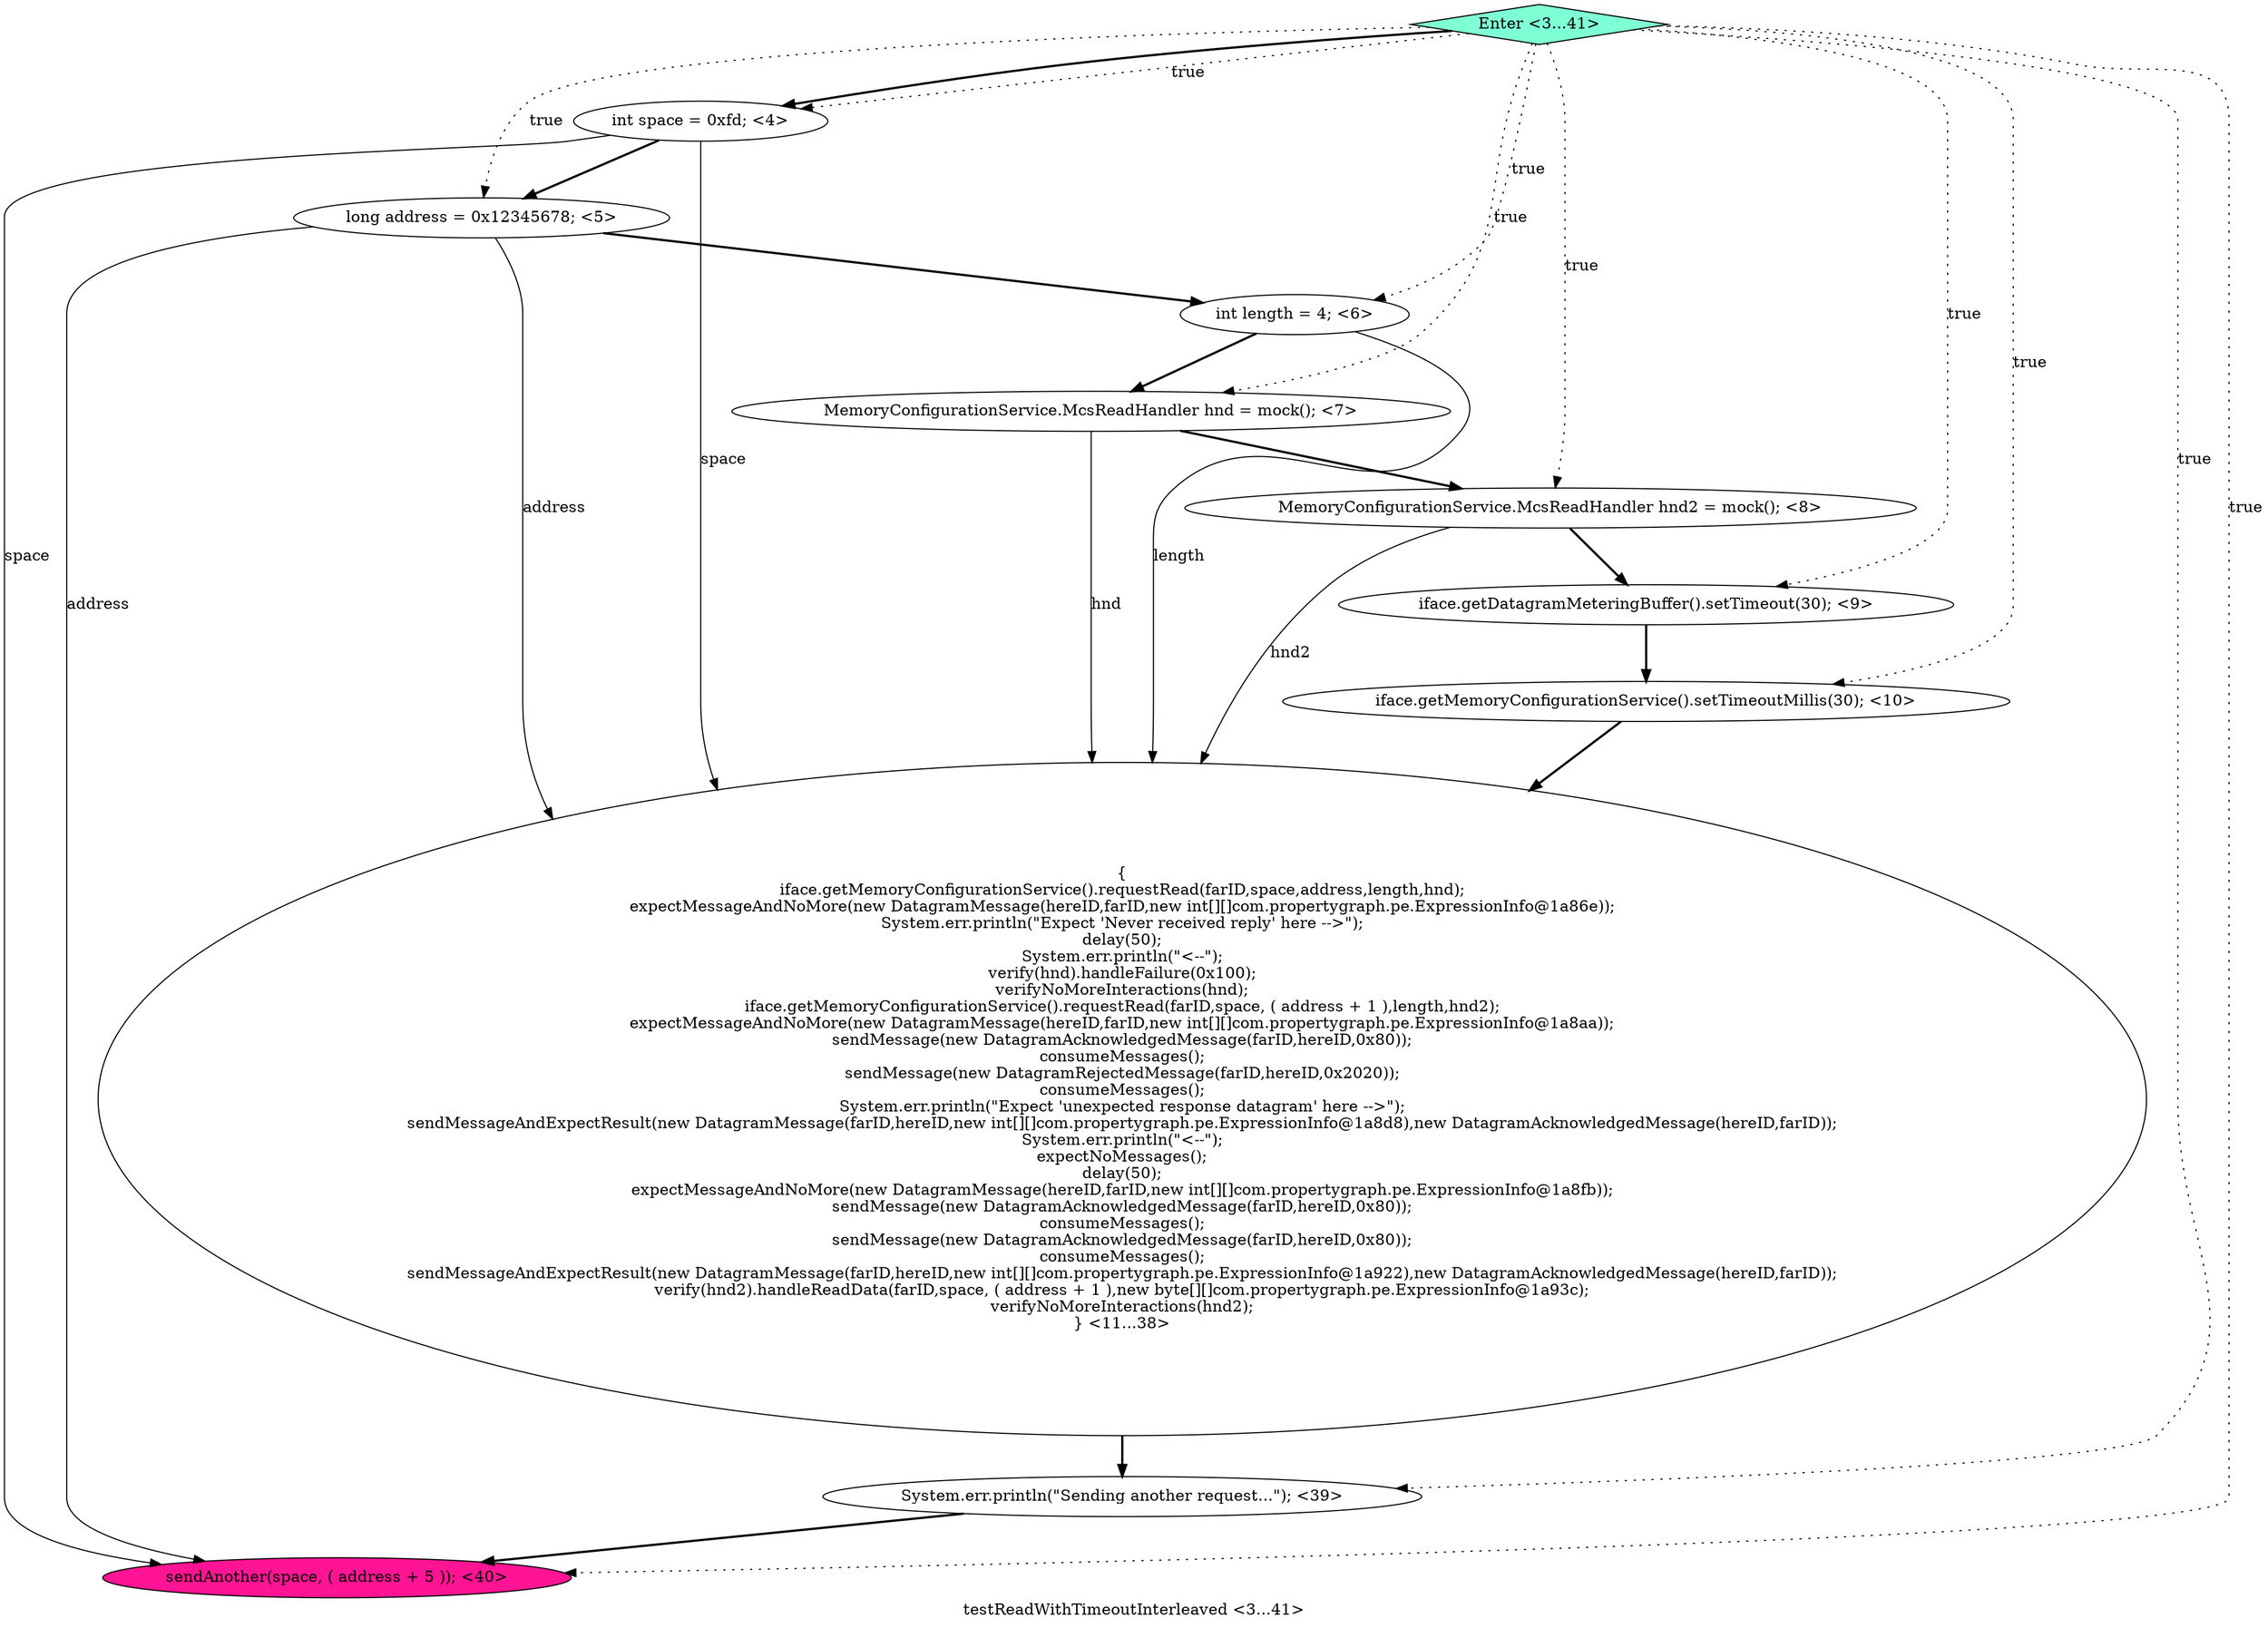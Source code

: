 digraph PDG {
label = "testReadWithTimeoutInterleaved <3...41>";
0.2 [style = filled, label = "int length = 4; <6>", fillcolor = white, shape = ellipse];
0.6 [style = filled, label = "iface.getMemoryConfigurationService().setTimeoutMillis(30); <10>", fillcolor = white, shape = ellipse];
0.3 [style = filled, label = "MemoryConfigurationService.McsReadHandler hnd = mock(); <7>", fillcolor = white, shape = ellipse];
0.0 [style = filled, label = "int space = 0xfd; <4>", fillcolor = white, shape = ellipse];
0.9 [style = filled, label = "sendAnother(space, ( address + 5 )); <40>", fillcolor = deeppink, shape = ellipse];
0.5 [style = filled, label = "iface.getDatagramMeteringBuffer().setTimeout(30); <9>", fillcolor = white, shape = ellipse];
0.7 [style = filled, label = "{
iface.getMemoryConfigurationService().requestRead(farID,space,address,length,hnd);
expectMessageAndNoMore(new DatagramMessage(hereID,farID,new int[][]com.propertygraph.pe.ExpressionInfo@1a86e));
System.err.println(\"Expect 'Never received reply' here -->\");
delay(50);
System.err.println(\"<--\");
verify(hnd).handleFailure(0x100);
verifyNoMoreInteractions(hnd);
iface.getMemoryConfigurationService().requestRead(farID,space, ( address + 1 ),length,hnd2);
expectMessageAndNoMore(new DatagramMessage(hereID,farID,new int[][]com.propertygraph.pe.ExpressionInfo@1a8aa));
sendMessage(new DatagramAcknowledgedMessage(farID,hereID,0x80));
consumeMessages();
sendMessage(new DatagramRejectedMessage(farID,hereID,0x2020));
consumeMessages();
System.err.println(\"Expect 'unexpected response datagram' here -->\");
sendMessageAndExpectResult(new DatagramMessage(farID,hereID,new int[][]com.propertygraph.pe.ExpressionInfo@1a8d8),new DatagramAcknowledgedMessage(hereID,farID));
System.err.println(\"<--\");
expectNoMessages();
delay(50);
expectMessageAndNoMore(new DatagramMessage(hereID,farID,new int[][]com.propertygraph.pe.ExpressionInfo@1a8fb));
sendMessage(new DatagramAcknowledgedMessage(farID,hereID,0x80));
consumeMessages();
sendMessage(new DatagramAcknowledgedMessage(farID,hereID,0x80));
consumeMessages();
sendMessageAndExpectResult(new DatagramMessage(farID,hereID,new int[][]com.propertygraph.pe.ExpressionInfo@1a922),new DatagramAcknowledgedMessage(hereID,farID));
verify(hnd2).handleReadData(farID,space, ( address + 1 ),new byte[][]com.propertygraph.pe.ExpressionInfo@1a93c);
verifyNoMoreInteractions(hnd2);
} <11...38>", fillcolor = white, shape = ellipse];
0.10 [style = filled, label = "Enter <3...41>", fillcolor = aquamarine, shape = diamond];
0.1 [style = filled, label = "long address = 0x12345678; <5>", fillcolor = white, shape = ellipse];
0.4 [style = filled, label = "MemoryConfigurationService.McsReadHandler hnd2 = mock(); <8>", fillcolor = white, shape = ellipse];
0.8 [style = filled, label = "System.err.println(\"Sending another request...\"); <39>", fillcolor = white, shape = ellipse];
0.0 -> 0.1 [style = bold, label=""];
0.0 -> 0.7 [style = solid, label="space"];
0.0 -> 0.9 [style = solid, label="space"];
0.1 -> 0.2 [style = bold, label=""];
0.1 -> 0.7 [style = solid, label="address"];
0.1 -> 0.9 [style = solid, label="address"];
0.2 -> 0.3 [style = bold, label=""];
0.2 -> 0.7 [style = solid, label="length"];
0.3 -> 0.4 [style = bold, label=""];
0.3 -> 0.7 [style = solid, label="hnd"];
0.4 -> 0.5 [style = bold, label=""];
0.4 -> 0.7 [style = solid, label="hnd2"];
0.5 -> 0.6 [style = bold, label=""];
0.6 -> 0.7 [style = bold, label=""];
0.7 -> 0.8 [style = bold, label=""];
0.8 -> 0.9 [style = bold, label=""];
0.10 -> 0.0 [style = dotted, label="true"];
0.10 -> 0.0 [style = bold, label=""];
0.10 -> 0.1 [style = dotted, label="true"];
0.10 -> 0.2 [style = dotted, label="true"];
0.10 -> 0.3 [style = dotted, label="true"];
0.10 -> 0.4 [style = dotted, label="true"];
0.10 -> 0.5 [style = dotted, label="true"];
0.10 -> 0.6 [style = dotted, label="true"];
0.10 -> 0.8 [style = dotted, label="true"];
0.10 -> 0.9 [style = dotted, label="true"];
}
